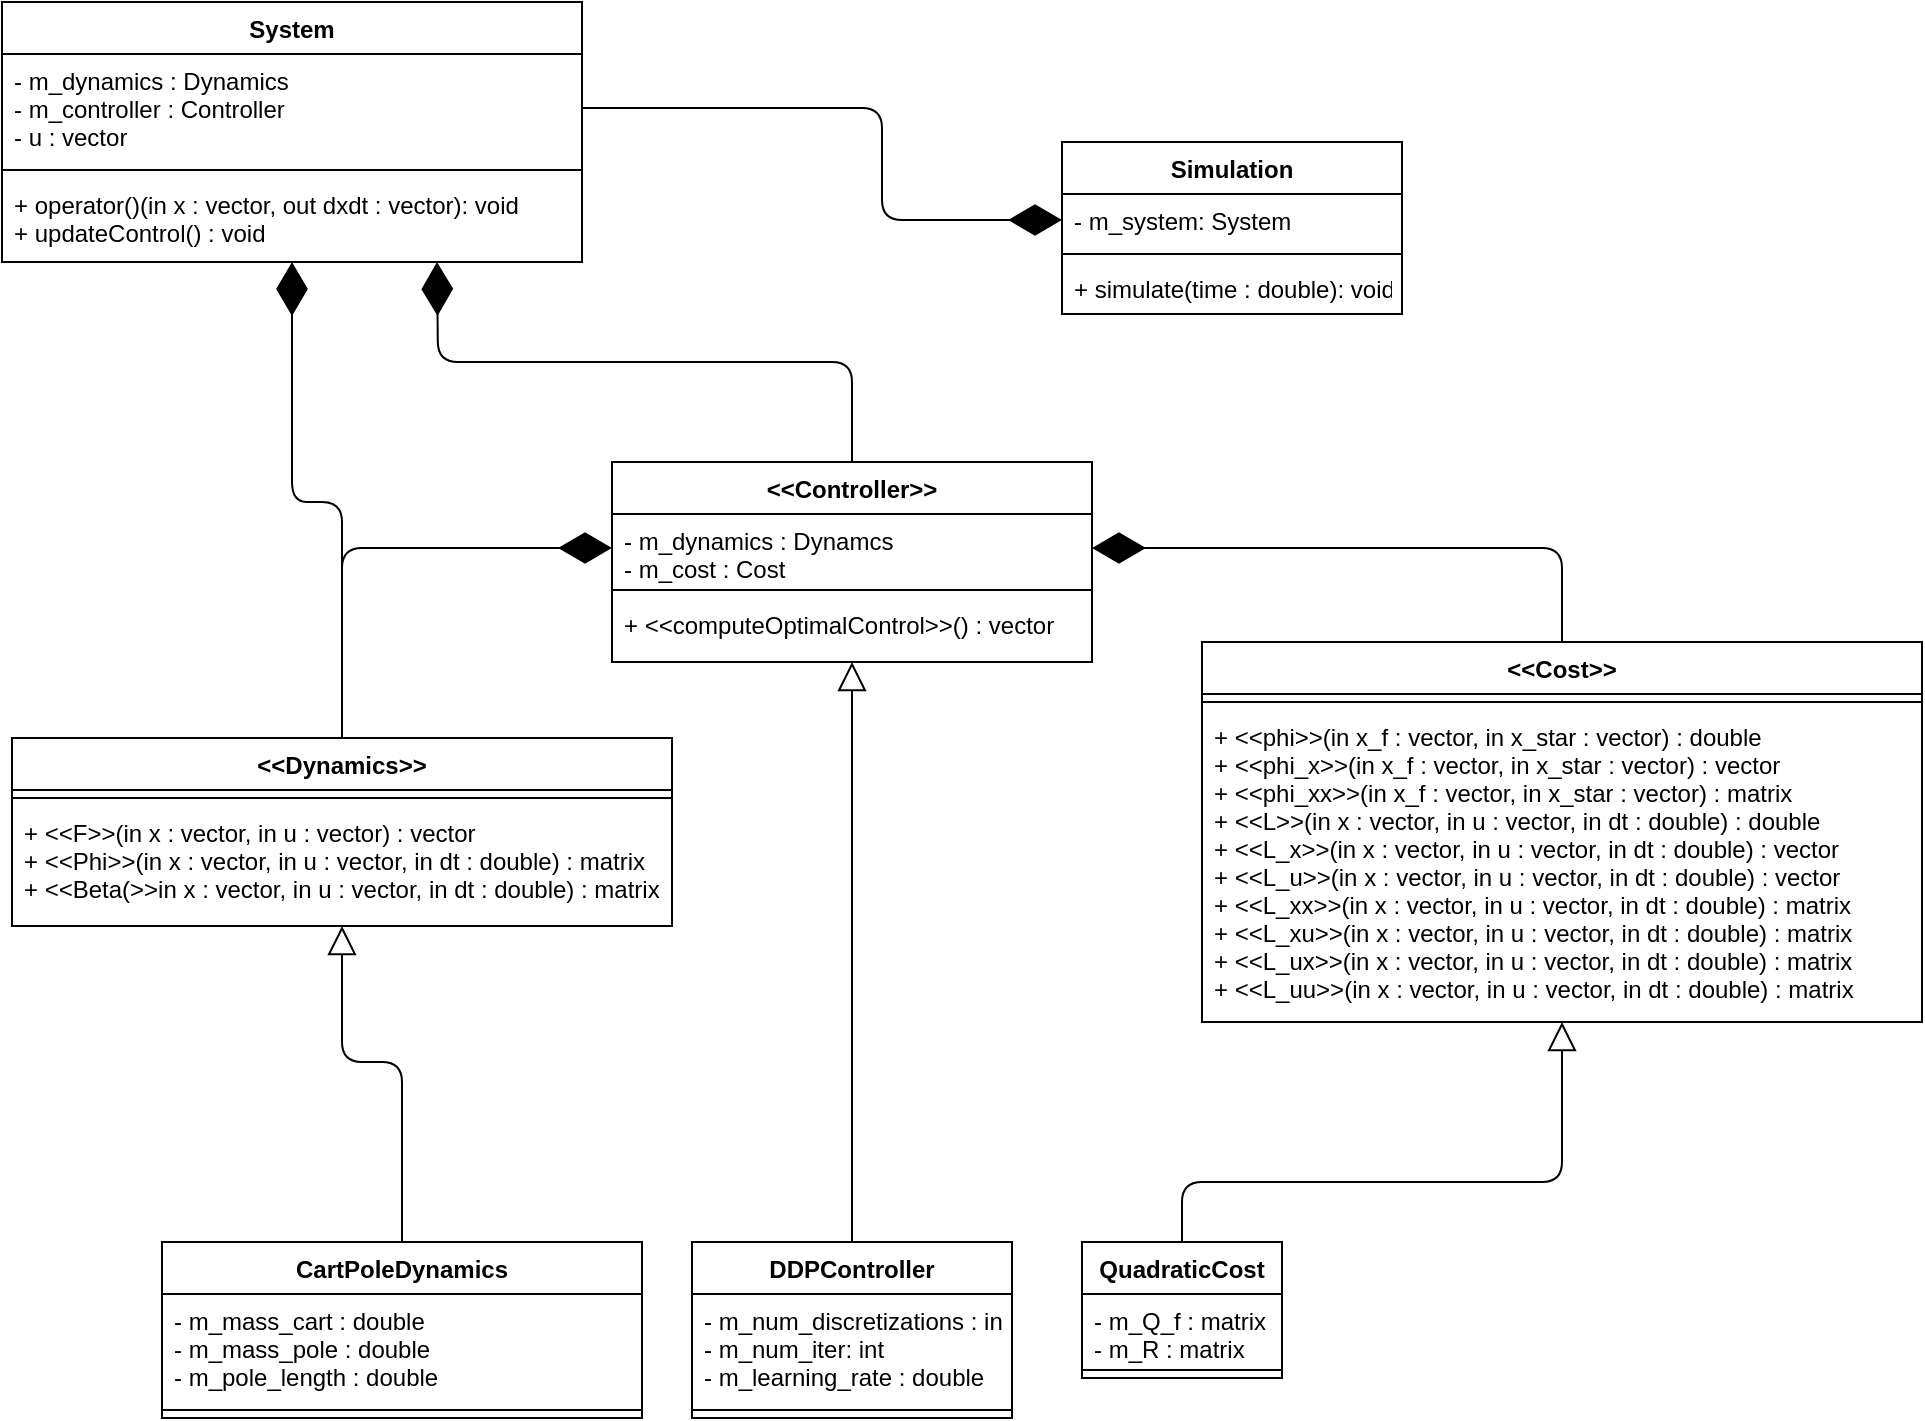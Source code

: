 <mxfile version="12.7.6" type="device"><diagram id="TYrjkv-iTt8yGbLGedxM" name="Page-1"><mxGraphModel dx="1186" dy="702" grid="1" gridSize="10" guides="1" tooltips="1" connect="1" arrows="1" fold="1" page="1" pageScale="1" pageWidth="850" pageHeight="1100" math="0" shadow="0"><root><mxCell id="0"/><mxCell id="1" parent="0"/><mxCell id="Ke12_H2GXORiqpffEhTg-1" value="&lt;&lt;Dynamics&gt;&gt;" style="swimlane;fontStyle=1;align=center;verticalAlign=top;childLayout=stackLayout;horizontal=1;startSize=26;horizontalStack=0;resizeParent=1;resizeParentMax=0;resizeLast=0;collapsible=1;marginBottom=0;" parent="1" vertex="1"><mxGeometry x="45" y="408" width="330" height="94" as="geometry"><mxRectangle x="360" y="280" width="100" height="26" as="alternateBounds"/></mxGeometry></mxCell><mxCell id="Ke12_H2GXORiqpffEhTg-3" value="" style="line;strokeWidth=1;fillColor=none;align=left;verticalAlign=middle;spacingTop=-1;spacingLeft=3;spacingRight=3;rotatable=0;labelPosition=right;points=[];portConstraint=eastwest;" parent="Ke12_H2GXORiqpffEhTg-1" vertex="1"><mxGeometry y="26" width="330" height="8" as="geometry"/></mxCell><mxCell id="Ke12_H2GXORiqpffEhTg-4" value="+ &lt;&lt;F&gt;&gt;(in x : vector, in u : vector) : vector&#xA;+ &lt;&lt;Phi&gt;&gt;(in x : vector, in u : vector, in dt : double) : matrix&#xA;+ &lt;&lt;Beta(&gt;&gt;in x : vector, in u : vector, in dt : double) : matrix" style="text;strokeColor=none;fillColor=none;align=left;verticalAlign=top;spacingLeft=4;spacingRight=4;overflow=hidden;rotatable=0;points=[[0,0.5],[1,0.5]];portConstraint=eastwest;" parent="Ke12_H2GXORiqpffEhTg-1" vertex="1"><mxGeometry y="34" width="330" height="60" as="geometry"/></mxCell><mxCell id="Ke12_H2GXORiqpffEhTg-6" value="CartPoleDynamics" style="swimlane;fontStyle=1;align=center;verticalAlign=top;childLayout=stackLayout;horizontal=1;startSize=26;horizontalStack=0;resizeParent=1;resizeParentMax=0;resizeLast=0;collapsible=1;marginBottom=0;" parent="1" vertex="1"><mxGeometry x="120" y="660" width="240" height="88" as="geometry"><mxRectangle x="360" y="280" width="100" height="26" as="alternateBounds"/></mxGeometry></mxCell><mxCell id="Ke12_H2GXORiqpffEhTg-7" value="- m_mass_cart : double&#xA;- m_mass_pole : double&#xA;- m_pole_length : double&#xA;" style="text;strokeColor=none;fillColor=none;align=left;verticalAlign=top;spacingLeft=4;spacingRight=4;overflow=hidden;rotatable=0;points=[[0,0.5],[1,0.5]];portConstraint=eastwest;" parent="Ke12_H2GXORiqpffEhTg-6" vertex="1"><mxGeometry y="26" width="240" height="54" as="geometry"/></mxCell><mxCell id="Ke12_H2GXORiqpffEhTg-8" value="" style="line;strokeWidth=1;fillColor=none;align=left;verticalAlign=middle;spacingTop=-1;spacingLeft=3;spacingRight=3;rotatable=0;labelPosition=right;points=[];portConstraint=eastwest;" parent="Ke12_H2GXORiqpffEhTg-6" vertex="1"><mxGeometry y="80" width="240" height="8" as="geometry"/></mxCell><mxCell id="Ke12_H2GXORiqpffEhTg-11" value="" style="endArrow=block;endFill=0;endSize=12;html=1;exitX=0.5;exitY=0;exitDx=0;exitDy=0;entryX=0.5;entryY=1;entryDx=0;entryDy=0;" parent="1" source="Ke12_H2GXORiqpffEhTg-6" target="Ke12_H2GXORiqpffEhTg-1" edge="1"><mxGeometry width="160" relative="1" as="geometry"><mxPoint x="-115" y="501.67" as="sourcePoint"/><mxPoint x="45" y="501.67" as="targetPoint"/><Array as="points"><mxPoint x="240" y="570"/><mxPoint x="210" y="570"/></Array></mxGeometry></mxCell><mxCell id="Ke12_H2GXORiqpffEhTg-12" value="System" style="swimlane;fontStyle=1;align=center;verticalAlign=top;childLayout=stackLayout;horizontal=1;startSize=26;horizontalStack=0;resizeParent=1;resizeParentMax=0;resizeLast=0;collapsible=1;marginBottom=0;" parent="1" vertex="1"><mxGeometry x="40" y="40" width="290" height="130" as="geometry"><mxRectangle x="415" y="120" width="80" height="26" as="alternateBounds"/></mxGeometry></mxCell><mxCell id="Ke12_H2GXORiqpffEhTg-13" value="- m_dynamics : Dynamics&#xA;- m_controller : Controller&#xA;- u : vector&#xA;" style="text;strokeColor=none;fillColor=none;align=left;verticalAlign=top;spacingLeft=4;spacingRight=4;overflow=hidden;rotatable=0;points=[[0,0.5],[1,0.5]];portConstraint=eastwest;" parent="Ke12_H2GXORiqpffEhTg-12" vertex="1"><mxGeometry y="26" width="290" height="54" as="geometry"/></mxCell><mxCell id="Ke12_H2GXORiqpffEhTg-14" value="" style="line;strokeWidth=1;fillColor=none;align=left;verticalAlign=middle;spacingTop=-1;spacingLeft=3;spacingRight=3;rotatable=0;labelPosition=right;points=[];portConstraint=eastwest;" parent="Ke12_H2GXORiqpffEhTg-12" vertex="1"><mxGeometry y="80" width="290" height="8" as="geometry"/></mxCell><mxCell id="Ke12_H2GXORiqpffEhTg-15" value="+ operator()(in x : vector, out dxdt : vector): void&#xA;+ updateControl() : void&#xA;" style="text;strokeColor=none;fillColor=none;align=left;verticalAlign=top;spacingLeft=4;spacingRight=4;overflow=hidden;rotatable=0;points=[[0,0.5],[1,0.5]];portConstraint=eastwest;" parent="Ke12_H2GXORiqpffEhTg-12" vertex="1"><mxGeometry y="88" width="290" height="42" as="geometry"/></mxCell><mxCell id="Ke12_H2GXORiqpffEhTg-23" value="&lt;&lt;Cost&gt;&gt;" style="swimlane;fontStyle=1;align=center;verticalAlign=top;childLayout=stackLayout;horizontal=1;startSize=26;horizontalStack=0;resizeParent=1;resizeParentMax=0;resizeLast=0;collapsible=1;marginBottom=0;" parent="1" vertex="1"><mxGeometry x="640" y="360" width="360" height="190" as="geometry"/></mxCell><mxCell id="Ke12_H2GXORiqpffEhTg-25" value="" style="line;strokeWidth=1;fillColor=none;align=left;verticalAlign=middle;spacingTop=-1;spacingLeft=3;spacingRight=3;rotatable=0;labelPosition=right;points=[];portConstraint=eastwest;" parent="Ke12_H2GXORiqpffEhTg-23" vertex="1"><mxGeometry y="26" width="360" height="8" as="geometry"/></mxCell><mxCell id="Ke12_H2GXORiqpffEhTg-26" value="+ &lt;&lt;phi&gt;&gt;(in x_f : vector, in x_star : vector) : double&#xA;+ &lt;&lt;phi_x&gt;&gt;(in x_f : vector, in x_star : vector) : vector&#xA;+ &lt;&lt;phi_xx&gt;&gt;(in x_f : vector, in x_star : vector) : matrix&#xA;+ &lt;&lt;L&gt;&gt;(in x : vector, in u : vector, in dt : double) : double&#xA;+ &lt;&lt;L_x&gt;&gt;(in x : vector, in u : vector, in dt : double) : vector&#xA;+ &lt;&lt;L_u&gt;&gt;(in x : vector, in u : vector, in dt : double) : vector&#xA;+ &lt;&lt;L_xx&gt;&gt;(in x : vector, in u : vector, in dt : double) : matrix&#xA;+ &lt;&lt;L_xu&gt;&gt;(in x : vector, in u : vector, in dt : double) : matrix&#xA;+ &lt;&lt;L_ux&gt;&gt;(in x : vector, in u : vector, in dt : double) : matrix&#xA;+ &lt;&lt;L_uu&gt;&gt;(in x : vector, in u : vector, in dt : double) : matrix" style="text;strokeColor=none;fillColor=none;align=left;verticalAlign=top;spacingLeft=4;spacingRight=4;overflow=hidden;rotatable=0;points=[[0,0.5],[1,0.5]];portConstraint=eastwest;" parent="Ke12_H2GXORiqpffEhTg-23" vertex="1"><mxGeometry y="34" width="360" height="156" as="geometry"/></mxCell><mxCell id="Ke12_H2GXORiqpffEhTg-27" value="QuadraticCost" style="swimlane;fontStyle=1;align=center;verticalAlign=top;childLayout=stackLayout;horizontal=1;startSize=26;horizontalStack=0;resizeParent=1;resizeParentMax=0;resizeLast=0;collapsible=1;marginBottom=0;" parent="1" vertex="1"><mxGeometry x="580" y="660" width="100" height="68" as="geometry"/></mxCell><mxCell id="Ke12_H2GXORiqpffEhTg-28" value="- m_Q_f : matrix&#xA;- m_R : matrix&#xA;" style="text;strokeColor=none;fillColor=none;align=left;verticalAlign=top;spacingLeft=4;spacingRight=4;overflow=hidden;rotatable=0;points=[[0,0.5],[1,0.5]];portConstraint=eastwest;" parent="Ke12_H2GXORiqpffEhTg-27" vertex="1"><mxGeometry y="26" width="100" height="34" as="geometry"/></mxCell><mxCell id="Ke12_H2GXORiqpffEhTg-29" value="" style="line;strokeWidth=1;fillColor=none;align=left;verticalAlign=middle;spacingTop=-1;spacingLeft=3;spacingRight=3;rotatable=0;labelPosition=right;points=[];portConstraint=eastwest;" parent="Ke12_H2GXORiqpffEhTg-27" vertex="1"><mxGeometry y="60" width="100" height="8" as="geometry"/></mxCell><mxCell id="Ke12_H2GXORiqpffEhTg-32" value="" style="endArrow=block;endFill=0;endSize=12;html=1;exitX=0.5;exitY=0;exitDx=0;exitDy=0;entryX=0.5;entryY=1;entryDx=0;entryDy=0;" parent="1" source="Ke12_H2GXORiqpffEhTg-27" target="Ke12_H2GXORiqpffEhTg-23" edge="1"><mxGeometry width="160" relative="1" as="geometry"><mxPoint x="910" y="656" as="sourcePoint"/><mxPoint x="910" y="590" as="targetPoint"/><Array as="points"><mxPoint x="630" y="630"/><mxPoint x="820" y="630"/></Array></mxGeometry></mxCell><mxCell id="Tix-vLO7oF16NoPS9pbx-1" value="&lt;&lt;Controller&gt;&gt;" style="swimlane;fontStyle=1;align=center;verticalAlign=top;childLayout=stackLayout;horizontal=1;startSize=26;horizontalStack=0;resizeParent=1;resizeParentMax=0;resizeLast=0;collapsible=1;marginBottom=0;" parent="1" vertex="1"><mxGeometry x="345" y="270" width="240" height="100" as="geometry"/></mxCell><mxCell id="Tix-vLO7oF16NoPS9pbx-2" value="- m_dynamics : Dynamcs&#xA;- m_cost : Cost&#xA;&#xA;" style="text;strokeColor=none;fillColor=none;align=left;verticalAlign=top;spacingLeft=4;spacingRight=4;overflow=hidden;rotatable=0;points=[[0,0.5],[1,0.5]];portConstraint=eastwest;" parent="Tix-vLO7oF16NoPS9pbx-1" vertex="1"><mxGeometry y="26" width="240" height="34" as="geometry"/></mxCell><mxCell id="Tix-vLO7oF16NoPS9pbx-3" value="" style="line;strokeWidth=1;fillColor=none;align=left;verticalAlign=middle;spacingTop=-1;spacingLeft=3;spacingRight=3;rotatable=0;labelPosition=right;points=[];portConstraint=eastwest;" parent="Tix-vLO7oF16NoPS9pbx-1" vertex="1"><mxGeometry y="60" width="240" height="8" as="geometry"/></mxCell><mxCell id="Tix-vLO7oF16NoPS9pbx-4" value="+ &lt;&lt;computeOptimalControl&gt;&gt;() : vector" style="text;strokeColor=none;fillColor=none;align=left;verticalAlign=top;spacingLeft=4;spacingRight=4;overflow=hidden;rotatable=0;points=[[0,0.5],[1,0.5]];portConstraint=eastwest;" parent="Tix-vLO7oF16NoPS9pbx-1" vertex="1"><mxGeometry y="68" width="240" height="32" as="geometry"/></mxCell><mxCell id="Tix-vLO7oF16NoPS9pbx-5" value="DDPController" style="swimlane;fontStyle=1;align=center;verticalAlign=top;childLayout=stackLayout;horizontal=1;startSize=26;horizontalStack=0;resizeParent=1;resizeParentMax=0;resizeLast=0;collapsible=1;marginBottom=0;" parent="1" vertex="1"><mxGeometry x="385" y="660" width="160" height="88" as="geometry"/></mxCell><mxCell id="Tix-vLO7oF16NoPS9pbx-6" value="- m_num_discretizations : int&#xA;- m_num_iter: int&#xA;- m_learning_rate : double&#xA;" style="text;strokeColor=none;fillColor=none;align=left;verticalAlign=top;spacingLeft=4;spacingRight=4;overflow=hidden;rotatable=0;points=[[0,0.5],[1,0.5]];portConstraint=eastwest;" parent="Tix-vLO7oF16NoPS9pbx-5" vertex="1"><mxGeometry y="26" width="160" height="54" as="geometry"/></mxCell><mxCell id="Tix-vLO7oF16NoPS9pbx-7" value="" style="line;strokeWidth=1;fillColor=none;align=left;verticalAlign=middle;spacingTop=-1;spacingLeft=3;spacingRight=3;rotatable=0;labelPosition=right;points=[];portConstraint=eastwest;" parent="Tix-vLO7oF16NoPS9pbx-5" vertex="1"><mxGeometry y="80" width="160" height="8" as="geometry"/></mxCell><mxCell id="Tix-vLO7oF16NoPS9pbx-9" value="" style="endArrow=block;endFill=0;endSize=12;html=1;exitX=0.5;exitY=0;exitDx=0;exitDy=0;entryX=0.5;entryY=1;entryDx=0;entryDy=0;" parent="1" source="Tix-vLO7oF16NoPS9pbx-5" target="Tix-vLO7oF16NoPS9pbx-1" edge="1"><mxGeometry width="160" relative="1" as="geometry"><mxPoint x="635" y="543" as="sourcePoint"/><mxPoint x="635" y="397" as="targetPoint"/></mxGeometry></mxCell><mxCell id="Tix-vLO7oF16NoPS9pbx-11" value="" style="endArrow=diamondThin;endFill=1;endSize=24;html=1;exitX=0.5;exitY=0;exitDx=0;exitDy=0;entryX=0.5;entryY=1;entryDx=0;entryDy=0;" parent="1" source="Ke12_H2GXORiqpffEhTg-1" target="Ke12_H2GXORiqpffEhTg-12" edge="1"><mxGeometry width="160" relative="1" as="geometry"><mxPoint x="435" y="210" as="sourcePoint"/><mxPoint x="595" y="210" as="targetPoint"/><Array as="points"><mxPoint x="210" y="290"/><mxPoint x="185" y="290"/></Array></mxGeometry></mxCell><mxCell id="Tix-vLO7oF16NoPS9pbx-14" value="" style="endArrow=diamondThin;endFill=1;endSize=24;html=1;exitX=0.5;exitY=0;exitDx=0;exitDy=0;entryX=1;entryY=0.5;entryDx=0;entryDy=0;" parent="1" source="Ke12_H2GXORiqpffEhTg-23" target="Tix-vLO7oF16NoPS9pbx-2" edge="1"><mxGeometry width="160" relative="1" as="geometry"><mxPoint x="730" y="200" as="sourcePoint"/><mxPoint x="890" y="200" as="targetPoint"/><Array as="points"><mxPoint x="820" y="313"/></Array></mxGeometry></mxCell><mxCell id="Tix-vLO7oF16NoPS9pbx-16" value="" style="endArrow=diamondThin;endFill=1;endSize=24;html=1;exitX=0.5;exitY=0;exitDx=0;exitDy=0;entryX=0;entryY=0.5;entryDx=0;entryDy=0;" parent="1" source="Ke12_H2GXORiqpffEhTg-1" target="Tix-vLO7oF16NoPS9pbx-2" edge="1"><mxGeometry width="160" relative="1" as="geometry"><mxPoint x="150" y="290" as="sourcePoint"/><mxPoint x="310" y="290" as="targetPoint"/><Array as="points"><mxPoint x="210" y="313"/></Array></mxGeometry></mxCell><mxCell id="Tix-vLO7oF16NoPS9pbx-17" value="" style="endArrow=diamondThin;endFill=1;endSize=24;html=1;exitX=0.5;exitY=0;exitDx=0;exitDy=0;entryX=0.75;entryY=1;entryDx=0;entryDy=0;" parent="1" source="Tix-vLO7oF16NoPS9pbx-1" target="Ke12_H2GXORiqpffEhTg-12" edge="1"><mxGeometry width="160" relative="1" as="geometry"><mxPoint x="530" y="160" as="sourcePoint"/><mxPoint x="690" y="160" as="targetPoint"/><Array as="points"><mxPoint x="465" y="220"/><mxPoint x="258" y="220"/></Array></mxGeometry></mxCell><mxCell id="Tix-vLO7oF16NoPS9pbx-18" value="Simulation" style="swimlane;fontStyle=1;align=center;verticalAlign=top;childLayout=stackLayout;horizontal=1;startSize=26;horizontalStack=0;resizeParent=1;resizeParentMax=0;resizeLast=0;collapsible=1;marginBottom=0;" parent="1" vertex="1"><mxGeometry x="570" y="110" width="170" height="86" as="geometry"/></mxCell><mxCell id="Tix-vLO7oF16NoPS9pbx-19" value="- m_system: System" style="text;strokeColor=none;fillColor=none;align=left;verticalAlign=top;spacingLeft=4;spacingRight=4;overflow=hidden;rotatable=0;points=[[0,0.5],[1,0.5]];portConstraint=eastwest;" parent="Tix-vLO7oF16NoPS9pbx-18" vertex="1"><mxGeometry y="26" width="170" height="26" as="geometry"/></mxCell><mxCell id="Tix-vLO7oF16NoPS9pbx-20" value="" style="line;strokeWidth=1;fillColor=none;align=left;verticalAlign=middle;spacingTop=-1;spacingLeft=3;spacingRight=3;rotatable=0;labelPosition=right;points=[];portConstraint=eastwest;" parent="Tix-vLO7oF16NoPS9pbx-18" vertex="1"><mxGeometry y="52" width="170" height="8" as="geometry"/></mxCell><mxCell id="Tix-vLO7oF16NoPS9pbx-21" value="+ simulate(time : double): void" style="text;strokeColor=none;fillColor=none;align=left;verticalAlign=top;spacingLeft=4;spacingRight=4;overflow=hidden;rotatable=0;points=[[0,0.5],[1,0.5]];portConstraint=eastwest;" parent="Tix-vLO7oF16NoPS9pbx-18" vertex="1"><mxGeometry y="60" width="170" height="26" as="geometry"/></mxCell><mxCell id="Tix-vLO7oF16NoPS9pbx-22" value="" style="endArrow=diamondThin;endFill=1;endSize=24;html=1;exitX=1;exitY=0.5;exitDx=0;exitDy=0;entryX=0;entryY=0.5;entryDx=0;entryDy=0;" parent="1" source="Ke12_H2GXORiqpffEhTg-13" target="Tix-vLO7oF16NoPS9pbx-19" edge="1"><mxGeometry width="160" relative="1" as="geometry"><mxPoint x="340" y="90" as="sourcePoint"/><mxPoint x="500" y="90" as="targetPoint"/><Array as="points"><mxPoint x="480" y="93"/><mxPoint x="480" y="149"/></Array></mxGeometry></mxCell></root></mxGraphModel></diagram></mxfile>